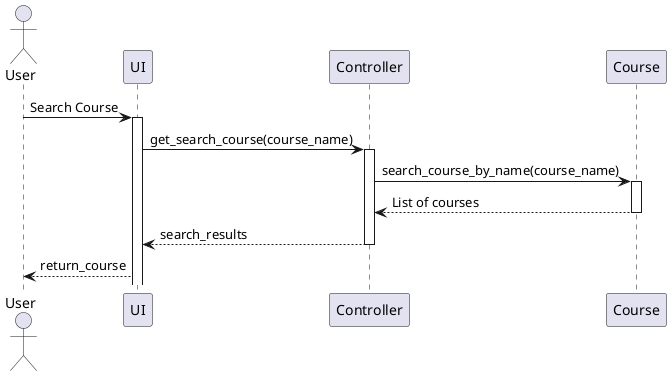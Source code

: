 @startuml Search Course
actor User

participant "UI" as Server
participant Controller
participant Course

User -> Server: Search Course
activate Server

Server -> Controller: get_search_course(course_name)
activate Controller
Controller -> Course: search_course_by_name(course_name)
activate Course
Course --> Controller: List of courses
deactivate Course
Controller --> Server: search_results
deactivate Controller

Server --> User: return_course

@enduml

User -> Server: Search Category
Server -> Controller: get_search_category(category_name)
activate Controller
Controller -> Controller: search_category_by_name(category_name)
activate Controller
Controller --> Server: search_results
deactivate Controller

Server -> User: return Category

User -> Server: Search Teacher
Server -> Controller: get_search_teacher(teacher_name)
activate Controller
Controller -> Controller: search_teacher_by_name(teacher_name)
activate Controller
Controller --> Server: search_results
deactivate Controller

Server -> User: return teacher

User -> Server: Get Course For Teacher
Server -> Controller: get_courses_for_teacher(teacher_id)
activate Controller
Controller -> Controller: get_teacher_by_id(teacher_id)
activate Controller
Controller --> Server: List of courses for teacher
deactivate Controller

Server -> User: return course

@enduml